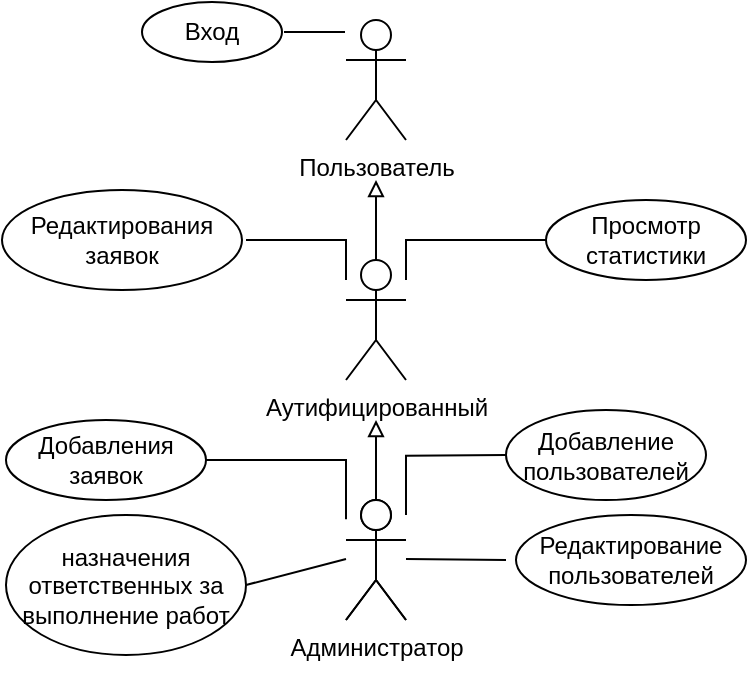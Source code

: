 <mxfile version="22.1.9" type="device">
  <diagram id="VIAb_6y9v0oeqei7CUIl" name="Страница 1">
    <mxGraphModel dx="1434" dy="782" grid="1" gridSize="10" guides="1" tooltips="1" connect="1" arrows="1" fold="1" page="1" pageScale="1" pageWidth="1169" pageHeight="827" math="0" shadow="0">
      <root>
        <mxCell id="0" />
        <mxCell id="1" parent="0" />
        <mxCell id="Ou0Bo5Lg-RuzPAXA64Kz-1" value="&lt;div&gt;Администратор&lt;/div&gt;&lt;div&gt;&lt;br&gt;&lt;/div&gt;" style="shape=umlActor;verticalLabelPosition=bottom;verticalAlign=top;html=1;outlineConnect=0;" parent="1" vertex="1">
          <mxGeometry x="400" y="380" width="30" height="60" as="geometry" />
        </mxCell>
        <mxCell id="Ou0Bo5Lg-RuzPAXA64Kz-2" value="" style="shape=umlActor;verticalLabelPosition=bottom;verticalAlign=top;html=1;outlineConnect=0;" parent="1" vertex="1">
          <mxGeometry x="400" y="380" width="30" height="60" as="geometry" />
        </mxCell>
        <mxCell id="Ou0Bo5Lg-RuzPAXA64Kz-5" value="Аутифицированный" style="shape=umlActor;verticalLabelPosition=bottom;verticalAlign=top;html=1;outlineConnect=0;" parent="1" vertex="1">
          <mxGeometry x="400" y="260" width="30" height="60" as="geometry" />
        </mxCell>
        <mxCell id="Ou0Bo5Lg-RuzPAXA64Kz-7" value="Пользователь&lt;br&gt;" style="shape=umlActor;verticalLabelPosition=bottom;verticalAlign=top;html=1;outlineConnect=0;" parent="1" vertex="1">
          <mxGeometry x="400" y="140" width="30" height="60" as="geometry" />
        </mxCell>
        <mxCell id="Ou0Bo5Lg-RuzPAXA64Kz-11" value="" style="endArrow=block;html=1;rounded=0;startFill=0;endFill=0;exitX=0.5;exitY=0;exitDx=0;exitDy=0;exitPerimeter=0;" parent="1" source="Ou0Bo5Lg-RuzPAXA64Kz-2" edge="1">
          <mxGeometry width="50" height="50" relative="1" as="geometry">
            <mxPoint x="390" y="430" as="sourcePoint" />
            <mxPoint x="415" y="340" as="targetPoint" />
          </mxGeometry>
        </mxCell>
        <mxCell id="Ou0Bo5Lg-RuzPAXA64Kz-16" value="Вход" style="ellipse;whiteSpace=wrap;html=1;" parent="1" vertex="1">
          <mxGeometry x="298" y="131" width="70" height="30" as="geometry" />
        </mxCell>
        <mxCell id="Ou0Bo5Lg-RuzPAXA64Kz-18" value="" style="endArrow=none;html=1;rounded=0;entryX=0.25;entryY=0.1;entryDx=0;entryDy=0;entryPerimeter=0;" parent="1" edge="1">
          <mxGeometry width="50" height="50" relative="1" as="geometry">
            <mxPoint x="369" y="146" as="sourcePoint" />
            <mxPoint x="399.5" y="146" as="targetPoint" />
          </mxGeometry>
        </mxCell>
        <mxCell id="_UozKoo6z7qoIZY8arhN-6" value="&lt;div&gt;Просмотр статистики&lt;/div&gt;" style="ellipse;whiteSpace=wrap;html=1;" parent="1" vertex="1">
          <mxGeometry x="500" y="230" width="100" height="40" as="geometry" />
        </mxCell>
        <mxCell id="_UozKoo6z7qoIZY8arhN-7" value="Редактирования&lt;br&gt;заявок" style="ellipse;whiteSpace=wrap;html=1;" parent="1" vertex="1">
          <mxGeometry x="228" y="225" width="120" height="50" as="geometry" />
        </mxCell>
        <mxCell id="_UozKoo6z7qoIZY8arhN-12" value="" style="endArrow=none;html=1;rounded=0;" parent="1" edge="1">
          <mxGeometry width="50" height="50" relative="1" as="geometry">
            <mxPoint x="350" y="250" as="sourcePoint" />
            <mxPoint x="400" y="270" as="targetPoint" />
            <Array as="points">
              <mxPoint x="400" y="250" />
            </Array>
          </mxGeometry>
        </mxCell>
        <mxCell id="_UozKoo6z7qoIZY8arhN-23" value="" style="endArrow=none;html=1;rounded=0;entryX=0;entryY=0.5;entryDx=0;entryDy=0;" parent="1" target="_UozKoo6z7qoIZY8arhN-6" edge="1">
          <mxGeometry width="50" height="50" relative="1" as="geometry">
            <mxPoint x="430" y="270" as="sourcePoint" />
            <mxPoint x="500" y="389.6" as="targetPoint" />
            <Array as="points">
              <mxPoint x="430" y="250" />
            </Array>
          </mxGeometry>
        </mxCell>
        <mxCell id="_UozKoo6z7qoIZY8arhN-24" value="Добавление пользователей" style="ellipse;whiteSpace=wrap;html=1;" parent="1" vertex="1">
          <mxGeometry x="480" y="335" width="100" height="45" as="geometry" />
        </mxCell>
        <mxCell id="_UozKoo6z7qoIZY8arhN-25" value="" style="endArrow=none;html=1;rounded=0;" parent="1" edge="1">
          <mxGeometry width="50" height="50" relative="1" as="geometry">
            <mxPoint x="430" y="409.5" as="sourcePoint" />
            <mxPoint x="480" y="410" as="targetPoint" />
          </mxGeometry>
        </mxCell>
        <mxCell id="H2BleIMrabxSaI1y6BuE-3" value="Добавления&lt;br/&gt;заявок " style="ellipse;whiteSpace=wrap;html=1;" parent="1" vertex="1">
          <mxGeometry x="230" y="340" width="100" height="40" as="geometry" />
        </mxCell>
        <mxCell id="H2BleIMrabxSaI1y6BuE-4" value="" style="endArrow=none;html=1;rounded=0;entryX=0;entryY=0.5;entryDx=0;entryDy=0;" parent="1" edge="1">
          <mxGeometry width="50" height="50" relative="1" as="geometry">
            <mxPoint x="400" y="389.6" as="sourcePoint" />
            <mxPoint x="330" y="360" as="targetPoint" />
            <Array as="points">
              <mxPoint x="400" y="360" />
            </Array>
          </mxGeometry>
        </mxCell>
        <mxCell id="H2BleIMrabxSaI1y6BuE-8" value="" style="endArrow=none;html=1;rounded=0;exitX=1;exitY=0.5;exitDx=0;exitDy=0;" parent="1" edge="1" source="H2BleIMrabxSaI1y6BuE-10">
          <mxGeometry width="50" height="50" relative="1" as="geometry">
            <mxPoint x="330" y="409.5" as="sourcePoint" />
            <mxPoint x="400" y="409.5" as="targetPoint" />
          </mxGeometry>
        </mxCell>
        <mxCell id="H2BleIMrabxSaI1y6BuE-10" value="назначения&lt;br/&gt;ответственных за выполнение работ" style="ellipse;whiteSpace=wrap;html=1;" parent="1" vertex="1">
          <mxGeometry x="230" y="387.5" width="120" height="70" as="geometry" />
        </mxCell>
        <mxCell id="eVI_DAPr14P69O8tKlzn-1" value="" style="endArrow=block;html=1;rounded=0;startFill=0;endFill=0;exitX=0.5;exitY=0;exitDx=0;exitDy=0;exitPerimeter=0;" edge="1" parent="1" source="Ou0Bo5Lg-RuzPAXA64Kz-5">
          <mxGeometry width="50" height="50" relative="1" as="geometry">
            <mxPoint x="425" y="390" as="sourcePoint" />
            <mxPoint x="415" y="220" as="targetPoint" />
          </mxGeometry>
        </mxCell>
        <mxCell id="eVI_DAPr14P69O8tKlzn-2" value="" style="endArrow=none;html=1;rounded=0;entryX=0;entryY=0.5;entryDx=0;entryDy=0;" edge="1" parent="1" target="_UozKoo6z7qoIZY8arhN-24">
          <mxGeometry width="50" height="50" relative="1" as="geometry">
            <mxPoint x="430" y="387.5" as="sourcePoint" />
            <mxPoint x="500" y="360" as="targetPoint" />
            <Array as="points">
              <mxPoint x="430" y="357.9" />
            </Array>
          </mxGeometry>
        </mxCell>
        <mxCell id="eVI_DAPr14P69O8tKlzn-3" value="Редактирование пользователей" style="ellipse;whiteSpace=wrap;html=1;" vertex="1" parent="1">
          <mxGeometry x="485" y="387.5" width="115" height="45" as="geometry" />
        </mxCell>
      </root>
    </mxGraphModel>
  </diagram>
</mxfile>
